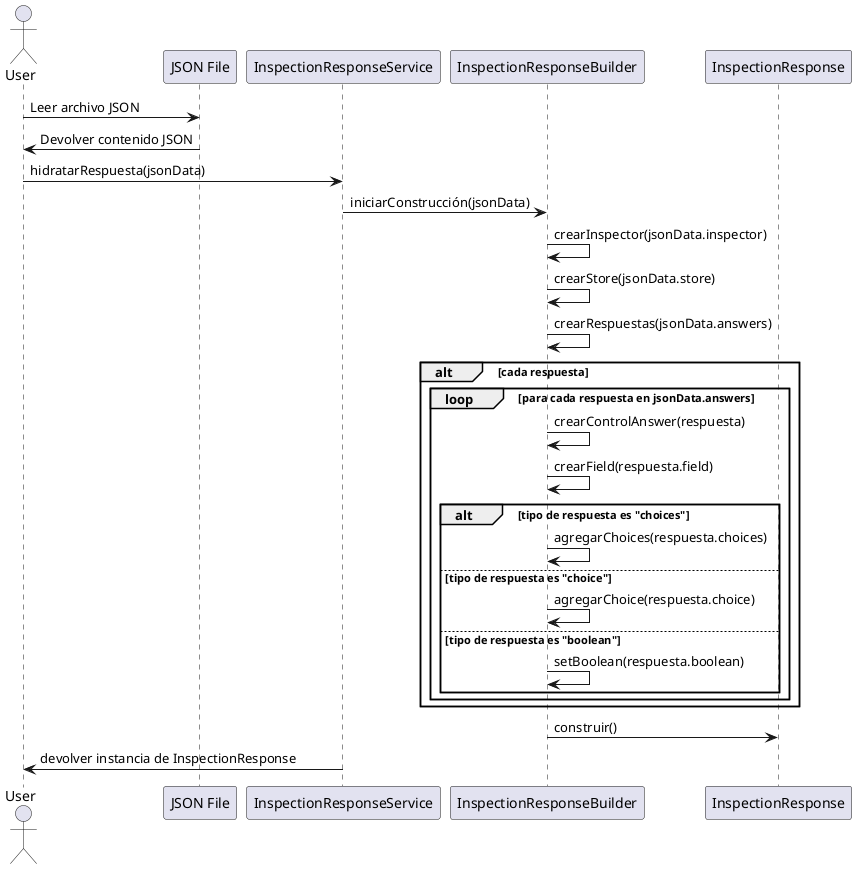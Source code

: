 @startuml
actor User
participant "JSON File" as JsonFile
participant "InspectionResponseService" as ResponseService
participant "InspectionResponseBuilder" as ResponseBuilder
participant "InspectionResponse" as Response

User -> JsonFile: Leer archivo JSON
JsonFile -> User: Devolver contenido JSON
User -> ResponseService: hidratarRespuesta(jsonData)
ResponseService -> ResponseBuilder: iniciarConstrucción(jsonData)
ResponseBuilder -> ResponseBuilder: crearInspector(jsonData.inspector)
ResponseBuilder -> ResponseBuilder: crearStore(jsonData.store)
ResponseBuilder -> ResponseBuilder: crearRespuestas(jsonData.answers)

alt cada respuesta
    loop para cada respuesta en jsonData.answers
        ResponseBuilder -> ResponseBuilder: crearControlAnswer(respuesta)
        ResponseBuilder -> ResponseBuilder: crearField(respuesta.field)
        alt tipo de respuesta es "choices"
            ResponseBuilder -> ResponseBuilder: agregarChoices(respuesta.choices)
        else tipo de respuesta es "choice"
            ResponseBuilder -> ResponseBuilder: agregarChoice(respuesta.choice)
        else tipo de respuesta es "boolean"
            ResponseBuilder -> ResponseBuilder: setBoolean(respuesta.boolean)
        end
    end
end

ResponseBuilder -> Response: construir()

ResponseService -> User: devolver instancia de InspectionResponse
@enduml
